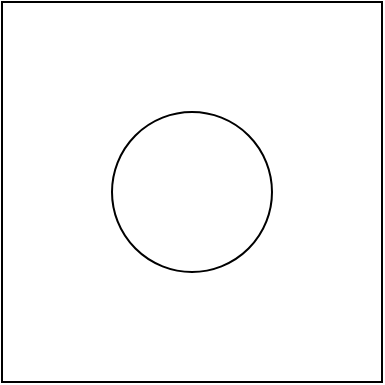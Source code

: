 <mxfile version="22.1.15" type="github">
  <diagram name="第 1 页" id="rYtQLYhbBTn-Mli3Mrj2">
    <mxGraphModel dx="1050" dy="541" grid="1" gridSize="10" guides="1" tooltips="1" connect="1" arrows="1" fold="1" page="1" pageScale="1" pageWidth="827" pageHeight="1169" math="0" shadow="0">
      <root>
        <mxCell id="0" />
        <mxCell id="1" parent="0" />
        <mxCell id="rfUc1jvWwVV4JxQioau8-1" value="" style="whiteSpace=wrap;html=1;aspect=fixed;" vertex="1" parent="1">
          <mxGeometry x="160" y="290" width="190" height="190" as="geometry" />
        </mxCell>
        <mxCell id="rfUc1jvWwVV4JxQioau8-2" value="" style="ellipse;whiteSpace=wrap;html=1;aspect=fixed;" vertex="1" parent="1">
          <mxGeometry x="215" y="345" width="80" height="80" as="geometry" />
        </mxCell>
      </root>
    </mxGraphModel>
  </diagram>
</mxfile>
